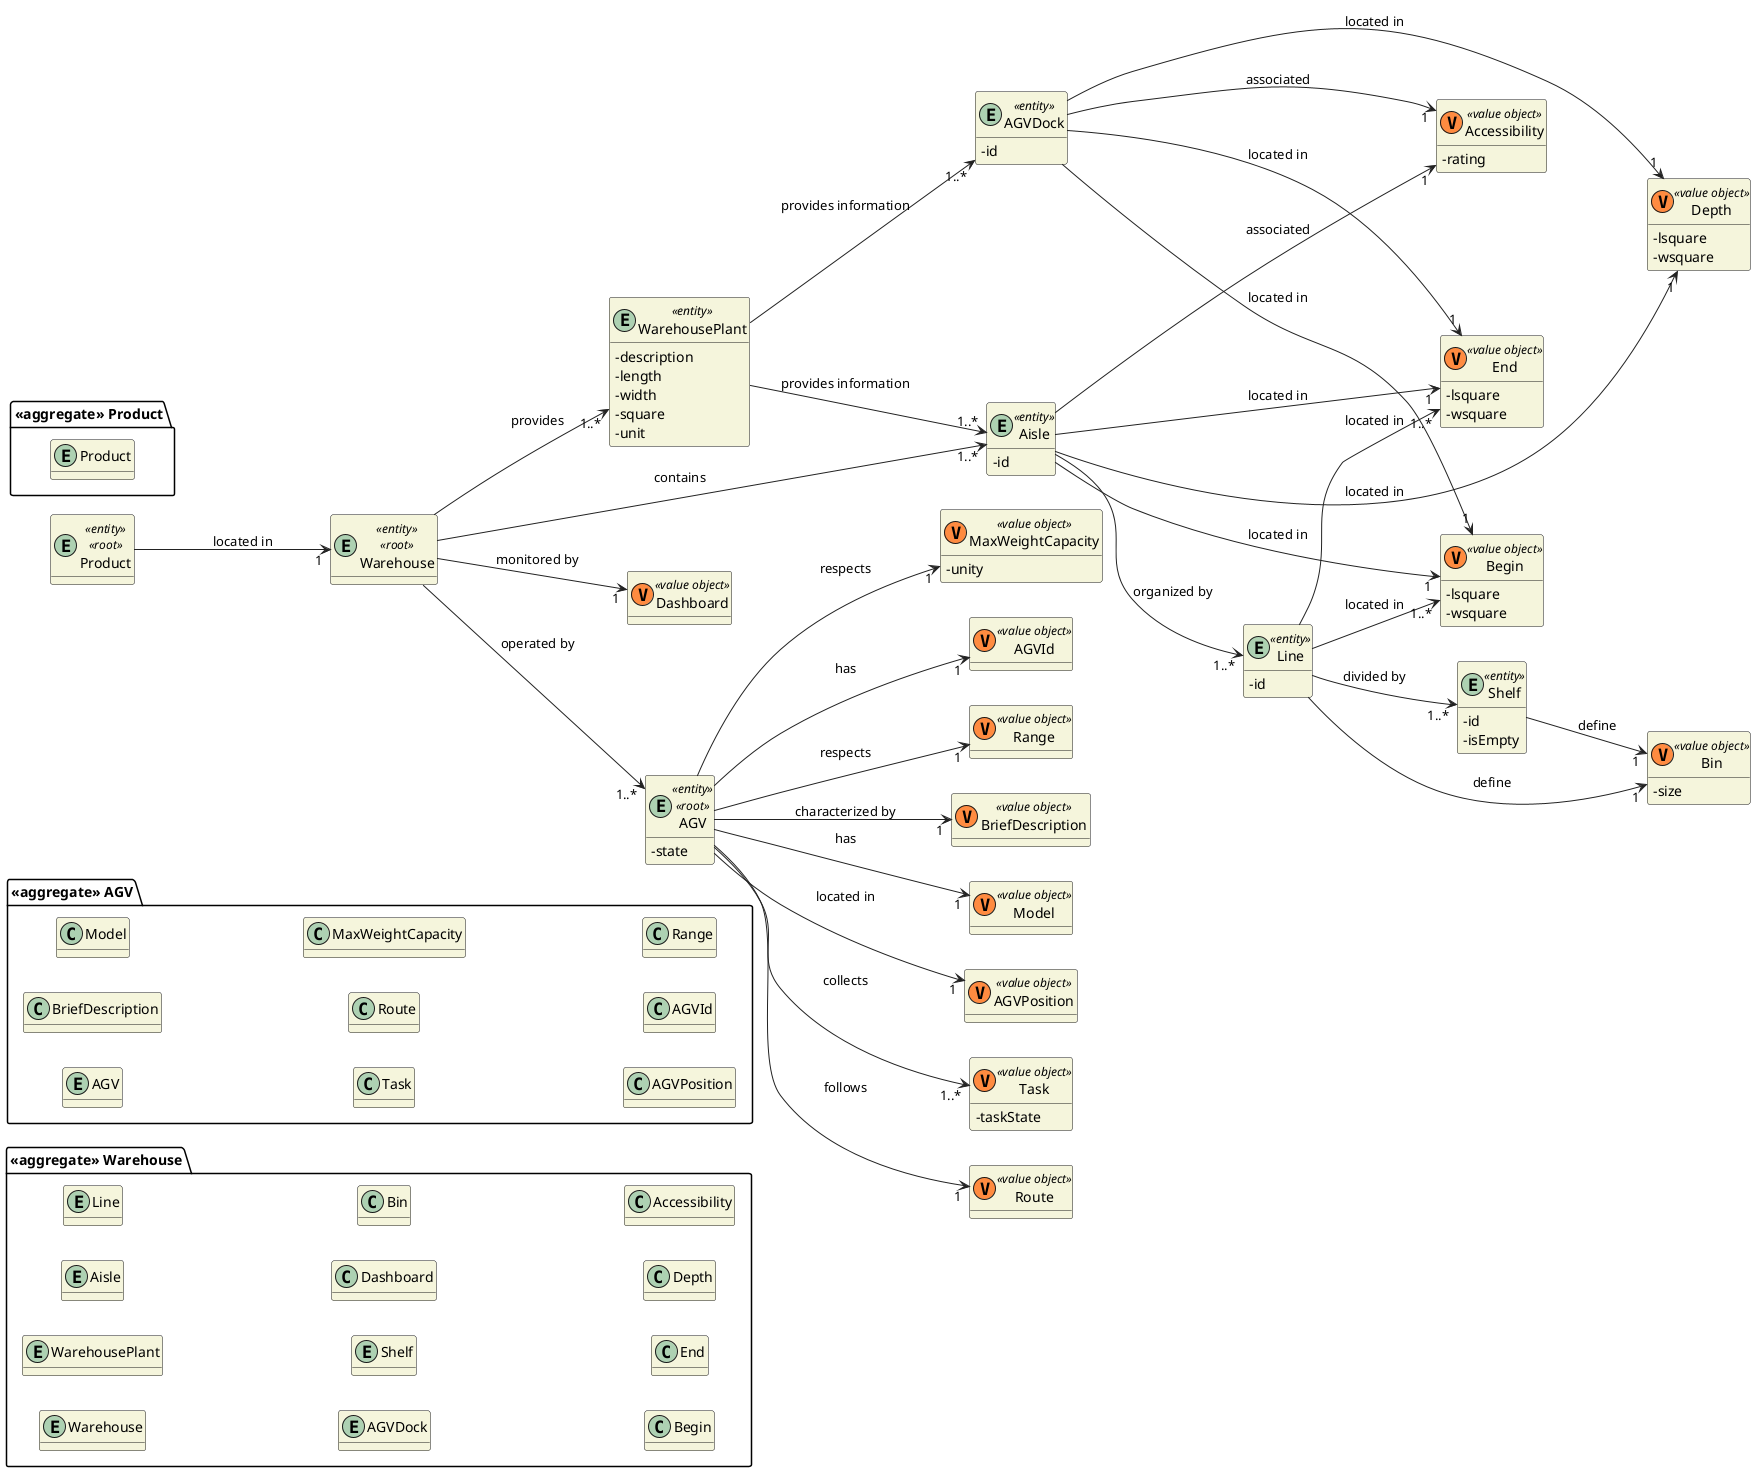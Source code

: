 @startuml

hide methods
left to right direction
skinparam classAttributeIconSize 0
skinparam classBackgroundColor beige
skinparam ArrowColor #222222

package "<<aggregate>> Warehouse" {
    entity Warehouse
    entity WarehousePlant
    entity Aisle
    entity Line
    entity AGVDock
    entity Shelf
    class Dashboard
    class Bin
    class Begin
    class End
    class Depth
    class Accessibility
}

package "<<aggregate>> AGV" {
    entity AGV
    class BriefDescription
    class Model
    class Task
    class Route
    class MaxWeightCapacity
    class AGVPosition
    class AGVId
    class Range
}

package "<<aggregate>> Product" {
    entity Product
}

entity Product <<entity>> <<root>> {}

entity WarehousePlant <<entity>> {
    -description
    -length
    -width
    -square
    -unit
}

entity AGV <<entity>> <<root>> {
    -state
}

entity AGVDock <<entity>> {
    -id
}

entity Warehouse <<entity>> <<root>> {
}

class Dashboard <<(V,#FF8B40) value object>>{}

entity Shelf <<entity>>{
    -id
    -isEmpty
}

class Bin <<(V,#FF8B40) value object>>{
    -size
}

entity Aisle <<entity>>{
    -id
}

class AGVId <<(V,#FF8B40) value object>> {}

class Range <<(V,#FF8B40) value object>> {}

class Begin <<(V,#FF8B40) value object>>{
    -lsquare
    -wsquare
}

class End <<(V,#FF8B40) value object>>{
    -lsquare
    -wsquare
}

class Depth <<(V,#FF8B40) value object>>{
    -lsquare
    -wsquare
}

class Accessibility <<(V,#FF8B40) value object>>{
    -rating
}

entity Line <<entity>>{
    -id

}

Product--> "1" Warehouse : located in

Warehouse --> "1..*" Aisle : contains

Warehouse --> "1" Dashboard : monitored by

Warehouse --> "1..*" AGV : operated by

Warehouse --> "1..*" WarehousePlant : provides

WarehousePlant --> "1..*" Aisle : provides information

WarehousePlant --> "1..*" AGVDock : provides information



Aisle --> "1..*" Line : organized by

Aisle --> "1" Begin : located in
Aisle --> "1" End : located in
Aisle ----> "1" Depth : located in
Aisle --> "1" Accessibility : associated

Line --> "1..*" Shelf : divided by

Line --> "1..*" Begin : located in

Line --> "1..*" End : located in

Line --> "1" Bin : define
Shelf --> "1" Bin : define

AGVDock ---> "1" Begin : located in
AGVDock ---> "1" End : located in
AGVDock ---> "1" Depth : located in
AGVDock ---> "1" Accessibility : associated


entity AGV <<entity>> <<root>> {}

class BriefDescription <<(V,#FF8B40) value object>> {}

class Model <<(V,#FF8B40) value object>> {}

class AGVPosition <<(V,#FF8B40) value object>> {}

class Task<<(V,#FF8B40) value object>> {
    -taskState
}

class Route <<(V,#FF8B40) value object>> {}

class MaxWeightCapacity <<(V,#FF8B40) value object>> {
-unity
}

AGV --> "1" AGVId : has
AGV --> "1..*" Task : collects
AGV --> "1" Range : respects
AGV --> "1" Route : follows
AGV --> "1" Model : has
AGV --> "1" BriefDescription : characterized by
AGV --> "1" MaxWeightCapacity : respects
AGV --> "1" AGVPosition : located in

@enduml